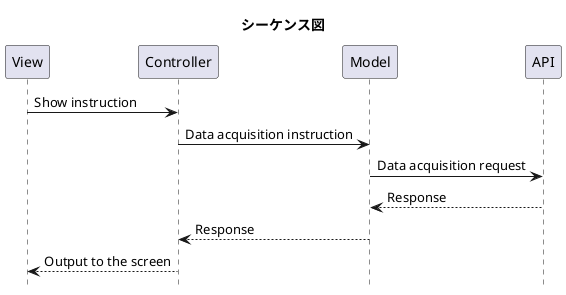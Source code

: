 @startuml{seq.png}
title シーケンス図
hide footbox

View -> Controller : Show instruction
Controller -> Model : Data acquisition instruction
Model -> API : Data acquisition request

API --> Model : Response
Model --> Controller : Response

Controller --> View : Output to the screen

@enduml
